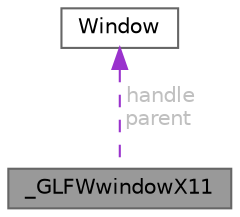 digraph "_GLFWwindowX11"
{
 // LATEX_PDF_SIZE
  bgcolor="transparent";
  edge [fontname=Helvetica,fontsize=10,labelfontname=Helvetica,labelfontsize=10];
  node [fontname=Helvetica,fontsize=10,shape=box,height=0.2,width=0.4];
  Node1 [id="Node000001",label="_GLFWwindowX11",height=0.2,width=0.4,color="gray40", fillcolor="grey60", style="filled", fontcolor="black",tooltip=" "];
  Node2 -> Node1 [id="edge3_Node000001_Node000002",dir="back",color="darkorchid3",style="dashed",tooltip=" ",label=" handle\nparent",fontcolor="grey" ];
  Node2 [id="Node000002",label="Window",height=0.2,width=0.4,color="gray40", fillcolor="white", style="filled",URL="$class_window.html",tooltip=" "];
}
